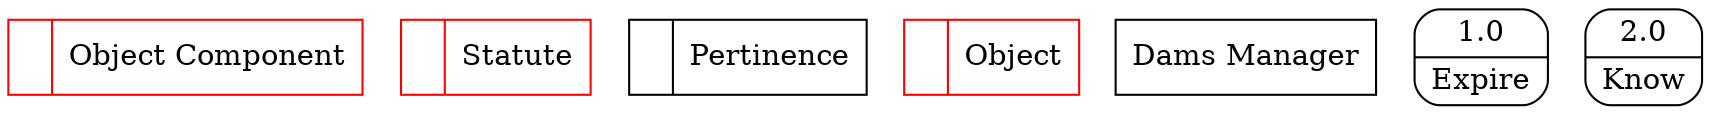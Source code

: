 digraph dfd2{ 
node[shape=record]
200 [label="<f0>  |<f1> Object Component " color=red];
201 [label="<f0>  |<f1> Statute " color=red];
202 [label="<f0>  |<f1> Pertinence " ];
203 [label="<f0>  |<f1> Object " color=red];
204 [label="Dams Manager" shape=box];
205 [label="{<f0> 1.0|<f1> Expire }" shape=Mrecord];
206 [label="{<f0> 2.0|<f1> Know }" shape=Mrecord];
}